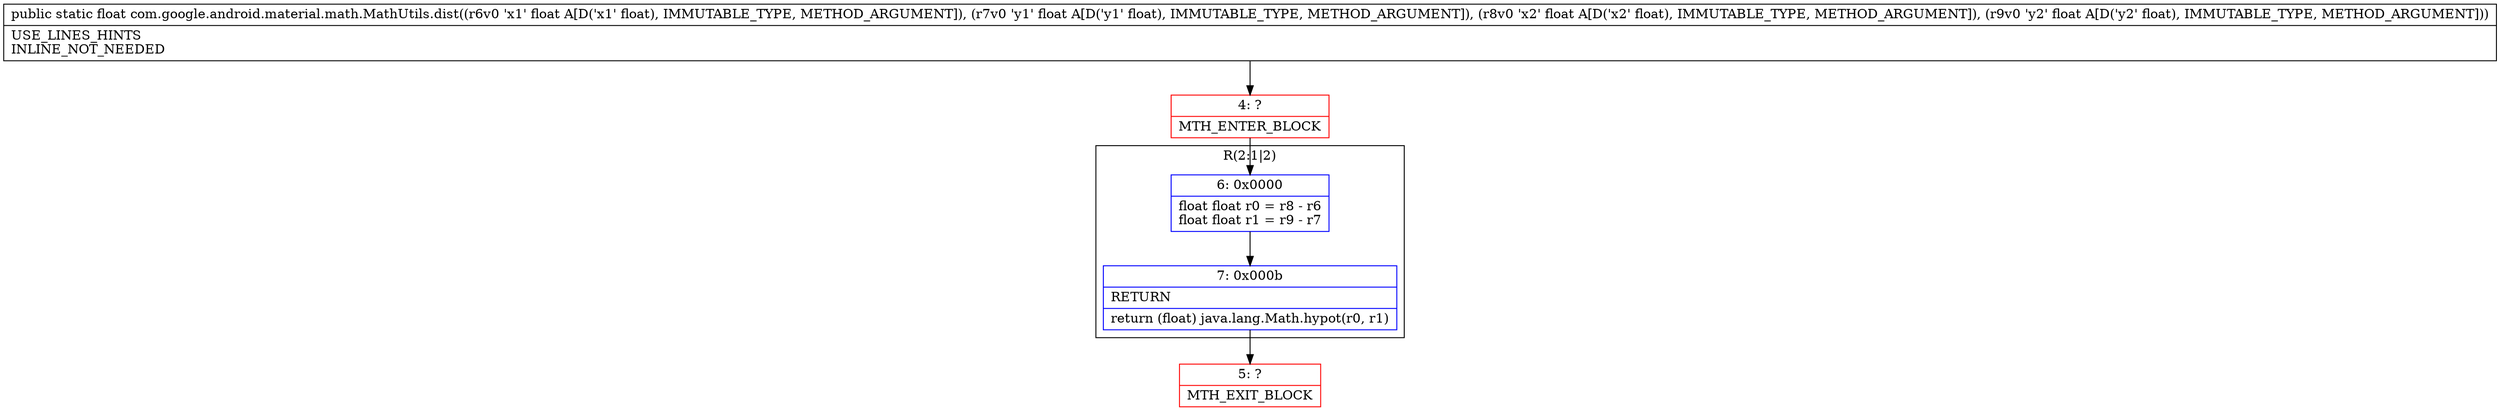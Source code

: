 digraph "CFG forcom.google.android.material.math.MathUtils.dist(FFFF)F" {
subgraph cluster_Region_1083937607 {
label = "R(2:1|2)";
node [shape=record,color=blue];
Node_6 [shape=record,label="{6\:\ 0x0000|float float r0 = r8 \- r6\lfloat float r1 = r9 \- r7\l}"];
Node_7 [shape=record,label="{7\:\ 0x000b|RETURN\l|return (float) java.lang.Math.hypot(r0, r1)\l}"];
}
Node_4 [shape=record,color=red,label="{4\:\ ?|MTH_ENTER_BLOCK\l}"];
Node_5 [shape=record,color=red,label="{5\:\ ?|MTH_EXIT_BLOCK\l}"];
MethodNode[shape=record,label="{public static float com.google.android.material.math.MathUtils.dist((r6v0 'x1' float A[D('x1' float), IMMUTABLE_TYPE, METHOD_ARGUMENT]), (r7v0 'y1' float A[D('y1' float), IMMUTABLE_TYPE, METHOD_ARGUMENT]), (r8v0 'x2' float A[D('x2' float), IMMUTABLE_TYPE, METHOD_ARGUMENT]), (r9v0 'y2' float A[D('y2' float), IMMUTABLE_TYPE, METHOD_ARGUMENT]))  | USE_LINES_HINTS\lINLINE_NOT_NEEDED\l}"];
MethodNode -> Node_4;Node_6 -> Node_7;
Node_7 -> Node_5;
Node_4 -> Node_6;
}


